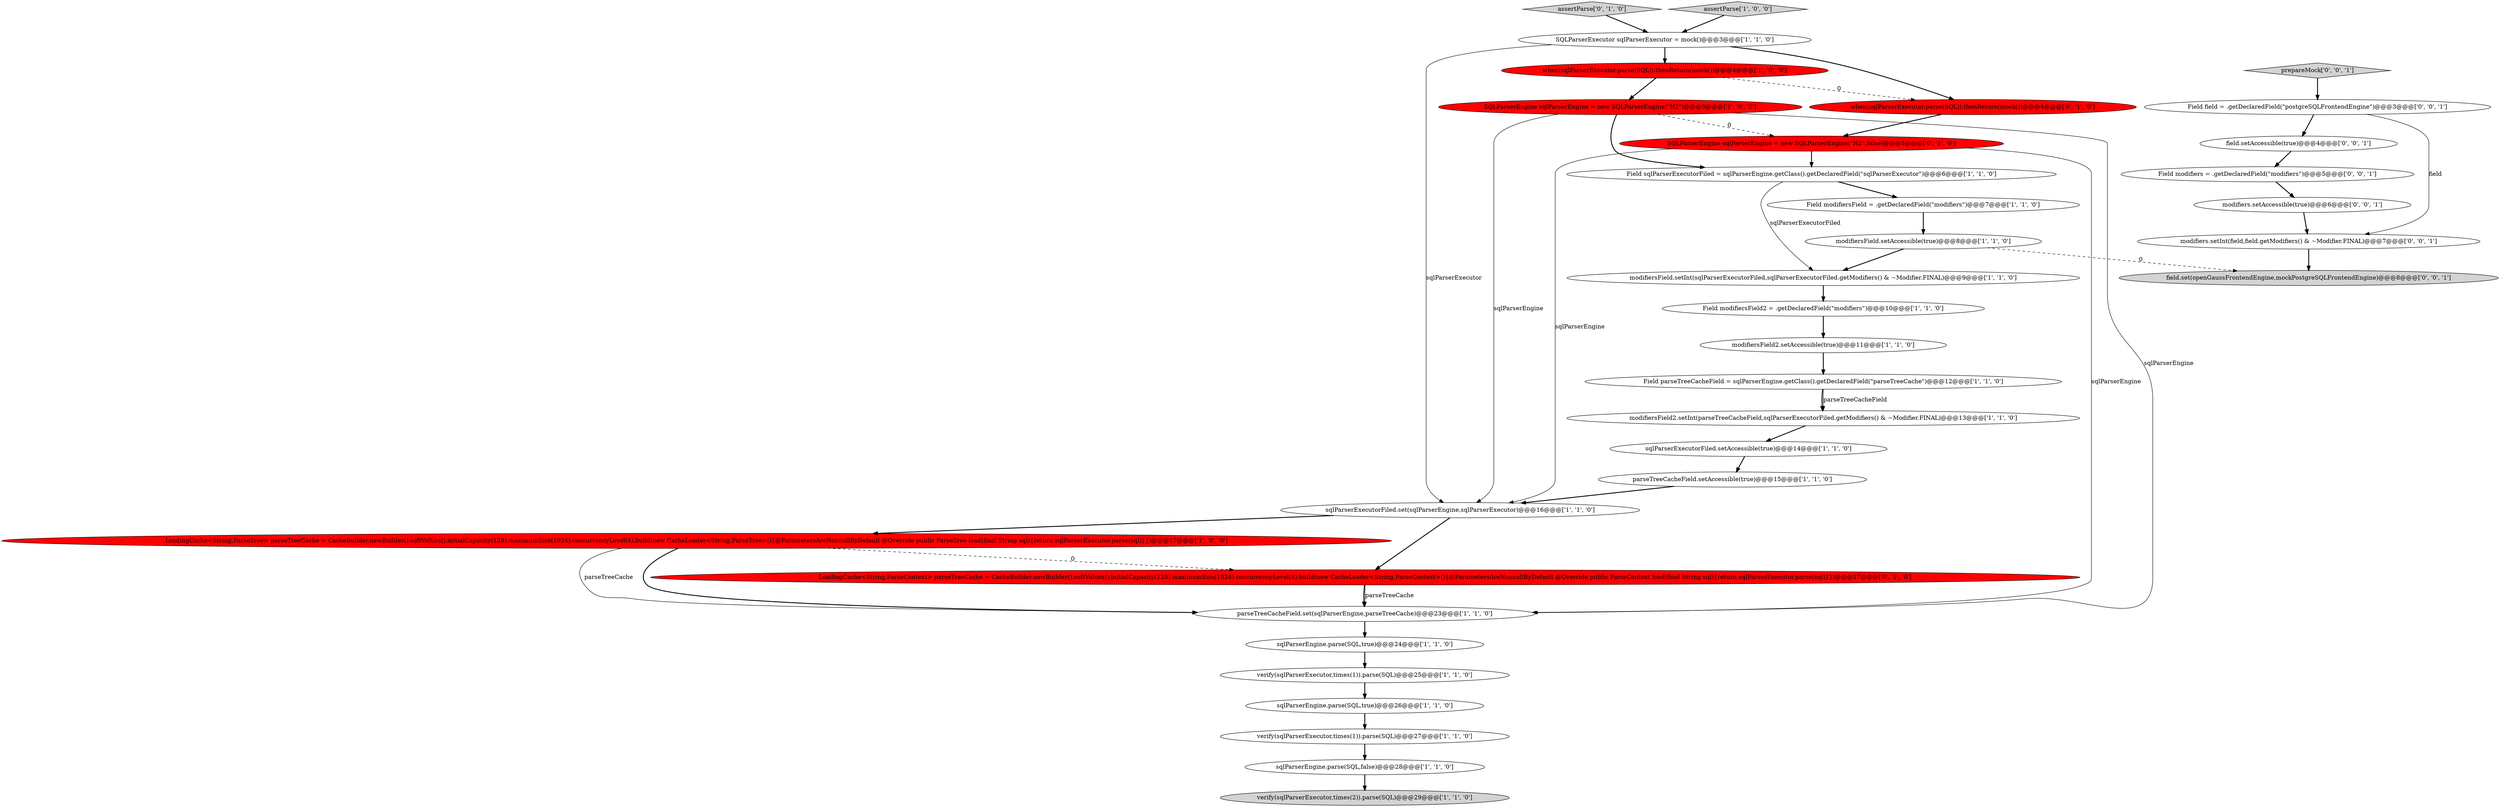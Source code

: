 digraph {
4 [style = filled, label = "Field modifiersField2 = .getDeclaredField(\"modifiers\")@@@10@@@['1', '1', '0']", fillcolor = white, shape = ellipse image = "AAA0AAABBB1BBB"];
9 [style = filled, label = "sqlParserExecutorFiled.set(sqlParserEngine,sqlParserExecutor)@@@16@@@['1', '1', '0']", fillcolor = white, shape = ellipse image = "AAA0AAABBB1BBB"];
6 [style = filled, label = "Field modifiersField = .getDeclaredField(\"modifiers\")@@@7@@@['1', '1', '0']", fillcolor = white, shape = ellipse image = "AAA0AAABBB1BBB"];
22 [style = filled, label = "verify(sqlParserExecutor,times(1)).parse(SQL)@@@25@@@['1', '1', '0']", fillcolor = white, shape = ellipse image = "AAA0AAABBB1BBB"];
14 [style = filled, label = "verify(sqlParserExecutor,times(2)).parse(SQL)@@@29@@@['1', '1', '0']", fillcolor = lightgray, shape = ellipse image = "AAA0AAABBB1BBB"];
33 [style = filled, label = "modifiers.setAccessible(true)@@@6@@@['0', '0', '1']", fillcolor = white, shape = ellipse image = "AAA0AAABBB3BBB"];
16 [style = filled, label = "when(sqlParserExecutor.parse(SQL)).thenReturn(mock())@@@4@@@['1', '0', '0']", fillcolor = red, shape = ellipse image = "AAA1AAABBB1BBB"];
26 [style = filled, label = "SQLParserEngine sqlParserEngine = new SQLParserEngine(\"H2\",false)@@@5@@@['0', '1', '0']", fillcolor = red, shape = ellipse image = "AAA1AAABBB2BBB"];
24 [style = filled, label = "assertParse['0', '1', '0']", fillcolor = lightgray, shape = diamond image = "AAA0AAABBB2BBB"];
17 [style = filled, label = "assertParse['1', '0', '0']", fillcolor = lightgray, shape = diamond image = "AAA0AAABBB1BBB"];
5 [style = filled, label = "sqlParserEngine.parse(SQL,true)@@@26@@@['1', '1', '0']", fillcolor = white, shape = ellipse image = "AAA0AAABBB1BBB"];
32 [style = filled, label = "Field modifiers = .getDeclaredField(\"modifiers\")@@@5@@@['0', '0', '1']", fillcolor = white, shape = ellipse image = "AAA0AAABBB3BBB"];
20 [style = filled, label = "modifiersField.setInt(sqlParserExecutorFiled,sqlParserExecutorFiled.getModifiers() & ~Modifier.FINAL)@@@9@@@['1', '1', '0']", fillcolor = white, shape = ellipse image = "AAA0AAABBB1BBB"];
30 [style = filled, label = "field.set(openGaussFrontendEngine,mockPostgreSQLFrontendEngine)@@@8@@@['0', '0', '1']", fillcolor = lightgray, shape = ellipse image = "AAA0AAABBB3BBB"];
0 [style = filled, label = "SQLParserExecutor sqlParserExecutor = mock()@@@3@@@['1', '1', '0']", fillcolor = white, shape = ellipse image = "AAA0AAABBB1BBB"];
1 [style = filled, label = "Field parseTreeCacheField = sqlParserEngine.getClass().getDeclaredField(\"parseTreeCache\")@@@12@@@['1', '1', '0']", fillcolor = white, shape = ellipse image = "AAA0AAABBB1BBB"];
19 [style = filled, label = "parseTreeCacheField.setAccessible(true)@@@15@@@['1', '1', '0']", fillcolor = white, shape = ellipse image = "AAA0AAABBB1BBB"];
3 [style = filled, label = "modifiersField2.setInt(parseTreeCacheField,sqlParserExecutorFiled.getModifiers() & ~Modifier.FINAL)@@@13@@@['1', '1', '0']", fillcolor = white, shape = ellipse image = "AAA0AAABBB1BBB"];
18 [style = filled, label = "modifiersField.setAccessible(true)@@@8@@@['1', '1', '0']", fillcolor = white, shape = ellipse image = "AAA0AAABBB1BBB"];
11 [style = filled, label = "SQLParserEngine sqlParserEngine = new SQLParserEngine(\"H2\")@@@5@@@['1', '0', '0']", fillcolor = red, shape = ellipse image = "AAA1AAABBB1BBB"];
15 [style = filled, label = "parseTreeCacheField.set(sqlParserEngine,parseTreeCache)@@@23@@@['1', '1', '0']", fillcolor = white, shape = ellipse image = "AAA0AAABBB1BBB"];
10 [style = filled, label = "sqlParserEngine.parse(SQL,false)@@@28@@@['1', '1', '0']", fillcolor = white, shape = ellipse image = "AAA0AAABBB1BBB"];
8 [style = filled, label = "verify(sqlParserExecutor,times(1)).parse(SQL)@@@27@@@['1', '1', '0']", fillcolor = white, shape = ellipse image = "AAA0AAABBB1BBB"];
21 [style = filled, label = "sqlParserEngine.parse(SQL,true)@@@24@@@['1', '1', '0']", fillcolor = white, shape = ellipse image = "AAA0AAABBB1BBB"];
29 [style = filled, label = "modifiers.setInt(field,field.getModifiers() & ~Modifier.FINAL)@@@7@@@['0', '0', '1']", fillcolor = white, shape = ellipse image = "AAA0AAABBB3BBB"];
27 [style = filled, label = "prepareMock['0', '0', '1']", fillcolor = lightgray, shape = diamond image = "AAA0AAABBB3BBB"];
31 [style = filled, label = "Field field = .getDeclaredField(\"postgreSQLFrontendEngine\")@@@3@@@['0', '0', '1']", fillcolor = white, shape = ellipse image = "AAA0AAABBB3BBB"];
2 [style = filled, label = "Field sqlParserExecutorFiled = sqlParserEngine.getClass().getDeclaredField(\"sqlParserExecutor\")@@@6@@@['1', '1', '0']", fillcolor = white, shape = ellipse image = "AAA0AAABBB1BBB"];
28 [style = filled, label = "field.setAccessible(true)@@@4@@@['0', '0', '1']", fillcolor = white, shape = ellipse image = "AAA0AAABBB3BBB"];
13 [style = filled, label = "LoadingCache<String,ParseTree> parseTreeCache = CacheBuilder.newBuilder().softValues().initialCapacity(128).maximumSize(1024).concurrencyLevel(4).build(new CacheLoader<String,ParseTree>(){@ParametersAreNonnullByDefault @Override public ParseTree load(final String sql){return sqlParserExecutor.parse(sql)}})@@@17@@@['1', '0', '0']", fillcolor = red, shape = ellipse image = "AAA1AAABBB1BBB"];
23 [style = filled, label = "LoadingCache<String,ParseContext> parseTreeCache = CacheBuilder.newBuilder().softValues().initialCapacity(128).maximumSize(1024).concurrencyLevel(4).build(new CacheLoader<String,ParseContext>(){@ParametersAreNonnullByDefault @Override public ParseContext load(final String sql){return sqlParserExecutor.parse(sql)}})@@@17@@@['0', '1', '0']", fillcolor = red, shape = ellipse image = "AAA1AAABBB2BBB"];
7 [style = filled, label = "modifiersField2.setAccessible(true)@@@11@@@['1', '1', '0']", fillcolor = white, shape = ellipse image = "AAA0AAABBB1BBB"];
25 [style = filled, label = "when(sqlParserExecutor.parse(SQL)).thenReturn(mock())@@@4@@@['0', '1', '0']", fillcolor = red, shape = ellipse image = "AAA1AAABBB2BBB"];
12 [style = filled, label = "sqlParserExecutorFiled.setAccessible(true)@@@14@@@['1', '1', '0']", fillcolor = white, shape = ellipse image = "AAA0AAABBB1BBB"];
5->8 [style = bold, label=""];
0->16 [style = bold, label=""];
8->10 [style = bold, label=""];
11->15 [style = solid, label="sqlParserEngine"];
7->1 [style = bold, label=""];
16->11 [style = bold, label=""];
29->30 [style = bold, label=""];
10->14 [style = bold, label=""];
13->15 [style = solid, label="parseTreeCache"];
2->20 [style = solid, label="sqlParserExecutorFiled"];
2->6 [style = bold, label=""];
15->21 [style = bold, label=""];
6->18 [style = bold, label=""];
24->0 [style = bold, label=""];
16->25 [style = dashed, label="0"];
18->30 [style = dashed, label="0"];
11->26 [style = dashed, label="0"];
23->15 [style = bold, label=""];
1->3 [style = bold, label=""];
23->15 [style = solid, label="parseTreeCache"];
31->29 [style = solid, label="field"];
27->31 [style = bold, label=""];
3->12 [style = bold, label=""];
1->3 [style = solid, label="parseTreeCacheField"];
13->23 [style = dashed, label="0"];
22->5 [style = bold, label=""];
11->2 [style = bold, label=""];
4->7 [style = bold, label=""];
32->33 [style = bold, label=""];
20->4 [style = bold, label=""];
28->32 [style = bold, label=""];
26->9 [style = solid, label="sqlParserEngine"];
33->29 [style = bold, label=""];
9->23 [style = bold, label=""];
18->20 [style = bold, label=""];
26->2 [style = bold, label=""];
17->0 [style = bold, label=""];
11->9 [style = solid, label="sqlParserEngine"];
19->9 [style = bold, label=""];
21->22 [style = bold, label=""];
0->25 [style = bold, label=""];
25->26 [style = bold, label=""];
26->15 [style = solid, label="sqlParserEngine"];
0->9 [style = solid, label="sqlParserExecutor"];
13->15 [style = bold, label=""];
31->28 [style = bold, label=""];
12->19 [style = bold, label=""];
9->13 [style = bold, label=""];
}
